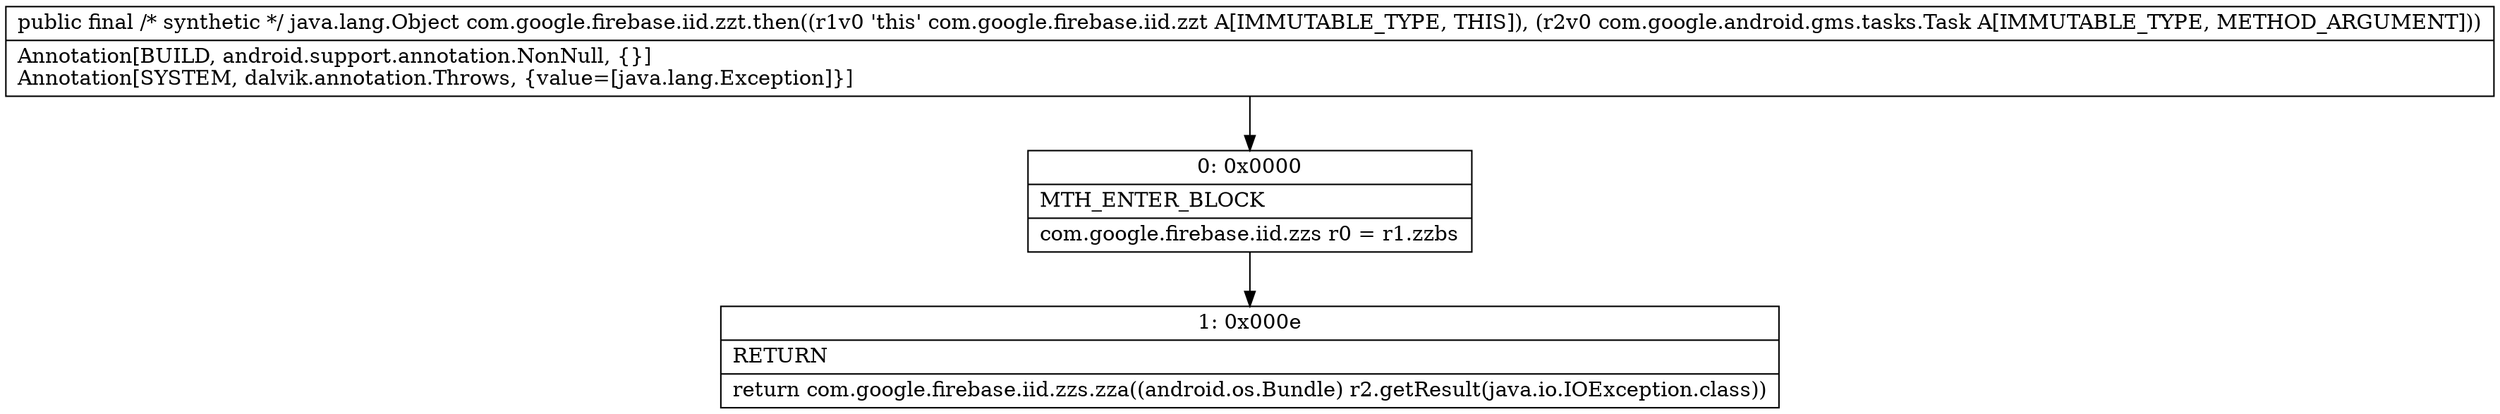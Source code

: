 digraph "CFG forcom.google.firebase.iid.zzt.then(Lcom\/google\/android\/gms\/tasks\/Task;)Ljava\/lang\/Object;" {
Node_0 [shape=record,label="{0\:\ 0x0000|MTH_ENTER_BLOCK\l|com.google.firebase.iid.zzs r0 = r1.zzbs\l}"];
Node_1 [shape=record,label="{1\:\ 0x000e|RETURN\l|return com.google.firebase.iid.zzs.zza((android.os.Bundle) r2.getResult(java.io.IOException.class))\l}"];
MethodNode[shape=record,label="{public final \/* synthetic *\/ java.lang.Object com.google.firebase.iid.zzt.then((r1v0 'this' com.google.firebase.iid.zzt A[IMMUTABLE_TYPE, THIS]), (r2v0 com.google.android.gms.tasks.Task A[IMMUTABLE_TYPE, METHOD_ARGUMENT]))  | Annotation[BUILD, android.support.annotation.NonNull, \{\}]\lAnnotation[SYSTEM, dalvik.annotation.Throws, \{value=[java.lang.Exception]\}]\l}"];
MethodNode -> Node_0;
Node_0 -> Node_1;
}

